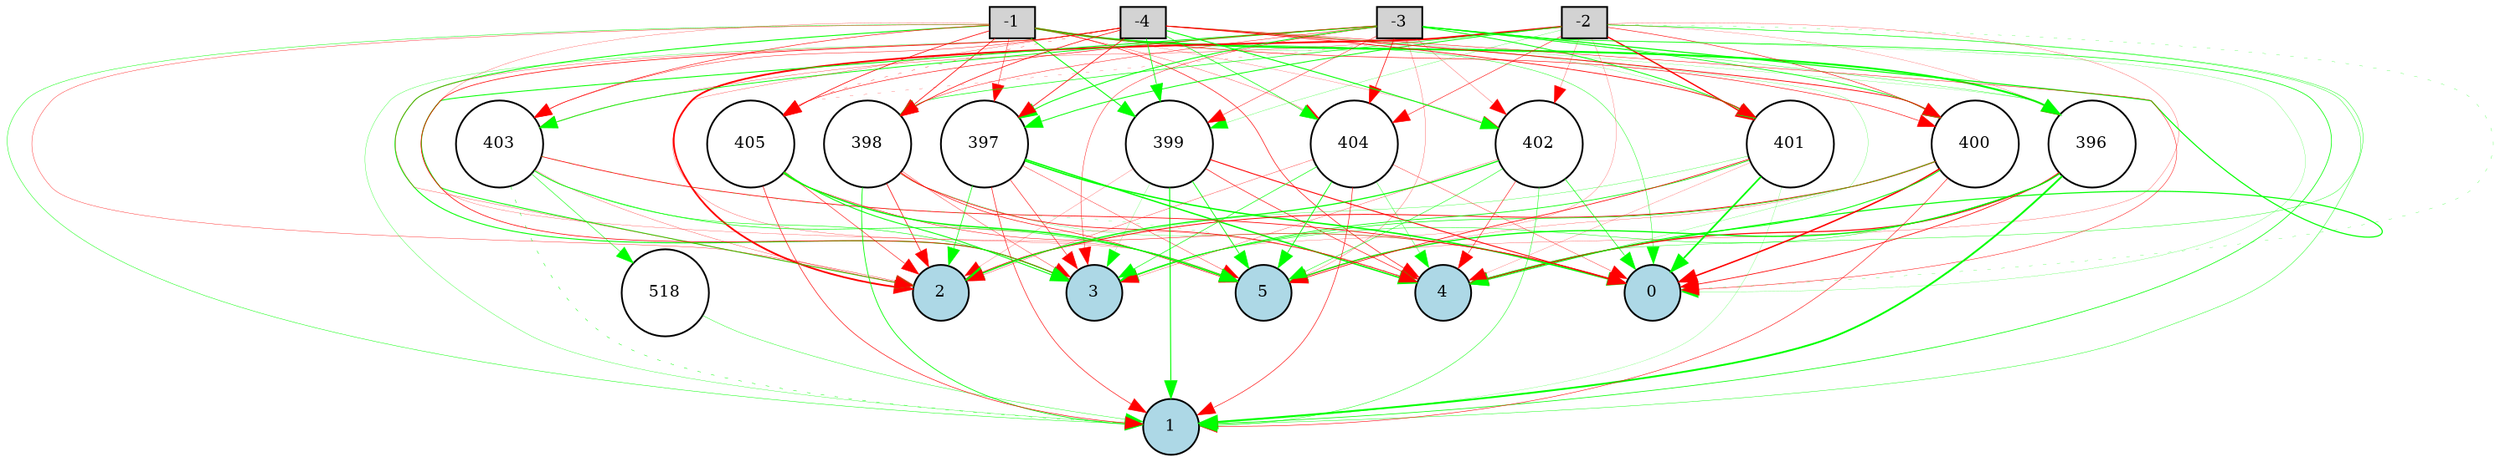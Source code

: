 digraph {
	node [fontsize=9 height=0.2 shape=circle width=0.2]
	-1 [fillcolor=lightgray shape=box style=filled]
	-2 [fillcolor=lightgray shape=box style=filled]
	-3 [fillcolor=lightgray shape=box style=filled]
	-4 [fillcolor=lightgray shape=box style=filled]
	0 [fillcolor=lightblue style=filled]
	1 [fillcolor=lightblue style=filled]
	2 [fillcolor=lightblue style=filled]
	3 [fillcolor=lightblue style=filled]
	4 [fillcolor=lightblue style=filled]
	5 [fillcolor=lightblue style=filled]
	518 [fillcolor=white style=filled]
	396 [fillcolor=white style=filled]
	397 [fillcolor=white style=filled]
	398 [fillcolor=white style=filled]
	399 [fillcolor=white style=filled]
	400 [fillcolor=white style=filled]
	401 [fillcolor=white style=filled]
	402 [fillcolor=white style=filled]
	403 [fillcolor=white style=filled]
	404 [fillcolor=white style=filled]
	405 [fillcolor=white style=filled]
	-1 -> 396 [color=green penwidth=1.0760966272749712 style=solid]
	-1 -> 397 [color=red penwidth=0.2526779868322059 style=solid]
	-1 -> 398 [color=red penwidth=0.3951179501437365 style=solid]
	-1 -> 399 [color=green penwidth=0.5227092587889676 style=solid]
	-1 -> 400 [color=red penwidth=0.31021634682445376 style=solid]
	-1 -> 401 [color=green penwidth=0.10968303662104578 style=solid]
	-1 -> 402 [color=red penwidth=0.11865062178187166 style=solid]
	-1 -> 403 [color=red penwidth=0.3111803535205272 style=solid]
	-1 -> 404 [color=red penwidth=0.16237345856192334 style=solid]
	-1 -> 405 [color=red penwidth=0.39877640029961026 style=solid]
	-2 -> 396 [color=red penwidth=0.11207544824886571 style=solid]
	-2 -> 397 [color=green penwidth=0.488707233717369 style=solid]
	-2 -> 398 [color=green penwidth=0.3414075982283878 style=solid]
	-2 -> 399 [color=green penwidth=0.14166051202830388 style=solid]
	-2 -> 400 [color=red penwidth=0.307466228645231 style=solid]
	-2 -> 401 [color=red penwidth=0.7423168734457226 style=solid]
	-2 -> 402 [color=red penwidth=0.1497908152429714 style=solid]
	-2 -> 403 [color=red penwidth=0.1643636684698051 style=solid]
	-2 -> 404 [color=red penwidth=0.2871114741659072 style=solid]
	-2 -> 405 [color=red penwidth=0.12074692493833653 style=dotted]
	-3 -> 396 [color=green penwidth=0.19200685286877578 style=solid]
	-3 -> 397 [color=green penwidth=0.5113500520457893 style=solid]
	-3 -> 398 [color=red penwidth=0.23824486986395238 style=solid]
	-3 -> 399 [color=red penwidth=0.2348246023236237 style=solid]
	-3 -> 400 [color=green penwidth=0.4336994705654771 style=solid]
	-3 -> 401 [color=green penwidth=0.4871326524367149 style=solid]
	-3 -> 402 [color=red penwidth=0.14576454037828968 style=solid]
	-3 -> 403 [color=green penwidth=0.45772748978278444 style=solid]
	-3 -> 404 [color=red penwidth=0.37543205169531957 style=solid]
	-3 -> 405 [color=red penwidth=0.3101061124537181 style=solid]
	-4 -> 396 [color=green penwidth=0.10970697148556839 style=solid]
	-4 -> 397 [color=red penwidth=0.4039976058756741 style=solid]
	-4 -> 398 [color=red penwidth=0.385219390609821 style=solid]
	-4 -> 399 [color=green penwidth=0.42269533049461805 style=solid]
	-4 -> 400 [color=red penwidth=0.4471449715498501 style=solid]
	-4 -> 401 [color=red penwidth=0.42328608824994685 style=solid]
	-4 -> 402 [color=green penwidth=0.5460545456647717 style=solid]
	-4 -> 403 [color=red penwidth=0.22833800603920915 style=solid]
	-4 -> 404 [color=green penwidth=0.36177923456155037 style=solid]
	-4 -> 405 [color=red penwidth=0.17292397741039506 style=dotted]
	396 -> 0 [color=red penwidth=0.42212532408410264 style=solid]
	396 -> 1 [color=green penwidth=1.0478484928746277 style=solid]
	396 -> 3 [color=green penwidth=0.25097451570426 style=solid]
	396 -> 4 [color=red penwidth=0.5972346981778005 style=solid]
	396 -> 5 [color=green penwidth=0.683731026759418 style=solid]
	397 -> 0 [color=green penwidth=0.8057844960652049 style=solid]
	397 -> 1 [color=red penwidth=0.3193048826867229 style=solid]
	397 -> 2 [color=green penwidth=0.3585474097978605 style=solid]
	397 -> 3 [color=red penwidth=0.2919072643471772 style=solid]
	397 -> 4 [color=green penwidth=0.7668095439462409 style=solid]
	397 -> 5 [color=red penwidth=0.20801925172748387 style=solid]
	398 -> 0 [color=green penwidth=0.14678360299909154 style=solid]
	398 -> 1 [color=green penwidth=0.4242998838520713 style=solid]
	398 -> 2 [color=red penwidth=0.3694519020818262 style=solid]
	398 -> 3 [color=red penwidth=0.2036032002593618 style=solid]
	398 -> 4 [color=red penwidth=0.39171944749160326 style=solid]
	398 -> 5 [color=red penwidth=0.33017888438336374 style=solid]
	399 -> 0 [color=red penwidth=0.5382171154653146 style=solid]
	399 -> 1 [color=green penwidth=0.5550092526744779 style=solid]
	399 -> 2 [color=red penwidth=0.11968768425952518 style=solid]
	399 -> 3 [color=green penwidth=0.11707423250803423 style=solid]
	399 -> 4 [color=red penwidth=0.3289959964205498 style=solid]
	399 -> 5 [color=green penwidth=0.44947206018287655 style=solid]
	400 -> 0 [color=red penwidth=0.8357854660688103 style=solid]
	400 -> 1 [color=red penwidth=0.2894453416312362 style=solid]
	400 -> 2 [color=red penwidth=0.4775852666382804 style=solid]
	400 -> 3 [color=green penwidth=0.3526829182876322 style=solid]
	400 -> 4 [color=green penwidth=0.5095285115650666 style=solid]
	400 -> 5 [color=red penwidth=0.13064268383020372 style=solid]
	401 -> 0 [color=green penwidth=0.9510969039985099 style=solid]
	401 -> 1 [color=green penwidth=0.10850552350114887 style=solid]
	401 -> 2 [color=green penwidth=0.16596071805672585 style=solid]
	401 -> 3 [color=green penwidth=0.41766697127967045 style=solid]
	401 -> 4 [color=red penwidth=0.11249283892288928 style=solid]
	401 -> 5 [color=red penwidth=0.39713670961650915 style=solid]
	402 -> 0 [color=green penwidth=0.3495817484389684 style=solid]
	402 -> 1 [color=green penwidth=0.2537675541786936 style=solid]
	402 -> 2 [color=green penwidth=0.6315914934417546 style=solid]
	402 -> 3 [color=red penwidth=0.15709569231371112 style=solid]
	402 -> 4 [color=red penwidth=0.28480657961363576 style=solid]
	402 -> 5 [color=green penwidth=0.2736420080849552 style=solid]
	403 -> 0 [color=red penwidth=0.40593386750363913 style=solid]
	403 -> 1 [color=green penwidth=0.24112285484661886 style=dotted]
	403 -> 2 [color=red penwidth=0.15500327679076842 style=solid]
	403 -> 3 [color=green penwidth=0.2973655376860125 style=solid]
	403 -> 4 [color=green penwidth=0.11987059635684 style=dotted]
	403 -> 5 [color=green penwidth=0.3359864159138618 style=solid]
	404 -> 0 [color=red penwidth=0.20184547083661544 style=solid]
	404 -> 1 [color=red penwidth=0.3150213735120393 style=solid]
	404 -> 2 [color=red penwidth=0.17583491067336016 style=solid]
	404 -> 3 [color=green penwidth=0.33512159205310865 style=solid]
	404 -> 4 [color=green penwidth=0.20589039959845057 style=solid]
	404 -> 5 [color=green penwidth=0.4566509310111656 style=solid]
	405 -> 0 [color=red penwidth=0.2554518864301968 style=solid]
	405 -> 1 [color=red penwidth=0.32898853080957957 style=solid]
	405 -> 2 [color=red penwidth=0.287674709098488 style=solid]
	405 -> 3 [color=green penwidth=0.520418883151322 style=solid]
	405 -> 4 [color=red penwidth=0.11423207549820014 style=solid]
	405 -> 5 [color=green penwidth=0.7115255391372922 style=solid]
	-1 -> 0 [color=green penwidth=0.2305728344089858 style=solid]
	-1 -> 1 [color=green penwidth=0.24370014074192137 style=solid]
	-1 -> 2 [color=red penwidth=0.19068973959724517 style=solid]
	-1 -> 3 [color=green penwidth=0.5286931520727763 style=solid]
	-1 -> 4 [color=red penwidth=0.340552684194673 style=solid]
	-1 -> 5 [color=red penwidth=0.1338838095486009 style=solid]
	-2 -> 0 [color=green penwidth=0.13616507291229524 style=dotted]
	-2 -> 1 [color=green penwidth=0.22387160148843682 style=solid]
	-2 -> 2 [color=red penwidth=0.9934406126940049 style=solid]
	-2 -> 3 [color=red penwidth=0.1199931721820029 style=solid]
	-2 -> 4 [color=green penwidth=0.2102294204906762 style=solid]
	-2 -> 5 [color=red penwidth=0.14192709479590354 style=solid]
	-3 -> 0 [color=green penwidth=0.11816277764642807 style=solid]
	-3 -> 1 [color=green penwidth=0.38437383708805684 style=solid]
	-3 -> 2 [color=green penwidth=0.5133557690874522 style=solid]
	-3 -> 3 [color=red penwidth=0.23024720378564936 style=solid]
	-3 -> 4 [color=green penwidth=0.6141890786461672 style=solid]
	-3 -> 5 [color=red penwidth=0.14515214122662323 style=solid]
	-4 -> 0 [color=red penwidth=0.2449710776280855 style=solid]
	-4 -> 1 [color=green penwidth=0.17115862659802544 style=solid]
	-4 -> 2 [color=red penwidth=0.16159287221099483 style=solid]
	-4 -> 3 [color=red penwidth=0.3811025919215123 style=solid]
	-4 -> 4 [color=green penwidth=0.12397472937765026 style=solid]
	-4 -> 5 [color=red penwidth=0.15108654717853753 style=solid]
	403 -> 518 [color=green penwidth=0.28806623635325845 style=solid]
	518 -> 1 [color=green penwidth=0.2136944294331773 style=solid]
}
